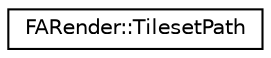digraph G
{
  edge [fontname="Helvetica",fontsize="10",labelfontname="Helvetica",labelfontsize="10"];
  node [fontname="Helvetica",fontsize="10",shape=record];
  rankdir="LR";
  Node1 [label="FARender::TilesetPath",height=0.2,width=0.4,color="black", fillcolor="white", style="filled",URL="$struct_f_a_render_1_1_tileset_path.html"];
}
